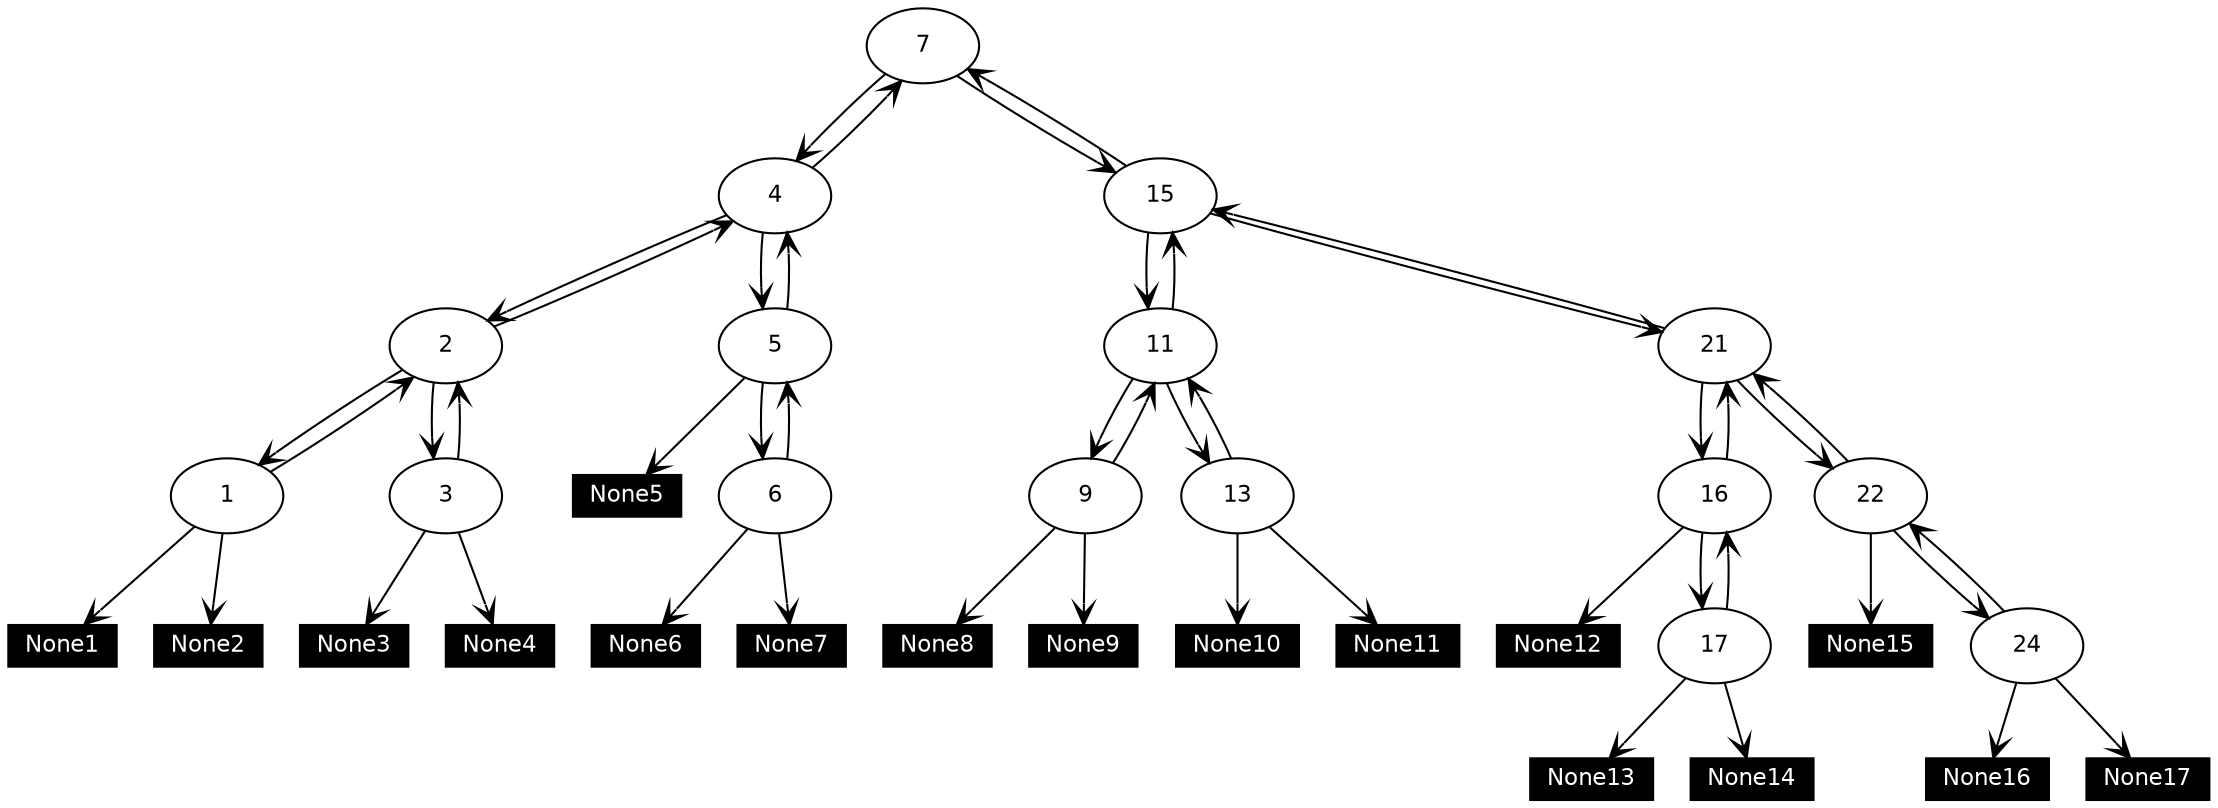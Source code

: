 digraph BST{
	node [fontsize=11 fontname="Helvetica"];
	edge [arrowhead=vee];
	7 -> 4;
	7 -> 15;
	4 -> 2;
	4 -> 5;
	4 -> 7;
	2 -> 1;
	2 -> 3;
	2 -> 4;
	None1 [height=.25 width=.5 style=filled fontcolor=white fillcolor=black shape=box];
	1 -> None1;
	None2 [height=.25 width=.5 style=filled fontcolor=white fillcolor=black shape=box];
	1 -> None2;
	1 -> 2;
	None3 [height=.25 width=.5 style=filled fontcolor=white fillcolor=black shape=box];
	3 -> None3;
	None4 [height=.25 width=.5 style=filled fontcolor=white fillcolor=black shape=box];
	3 -> None4;
	3 -> 2;
	None5 [height=.25 width=.5 style=filled fontcolor=white fillcolor=black shape=box];
	5 -> None5;
	5 -> 6;
	5 -> 4;
	None6 [height=.25 width=.5 style=filled fontcolor=white fillcolor=black shape=box];
	6 -> None6;
	None7 [height=.25 width=.5 style=filled fontcolor=white fillcolor=black shape=box];
	6 -> None7;
	6 -> 5;
	15 -> 11;
	15 -> 21;
	15 -> 7;
	11 -> 9;
	11 -> 13;
	11 -> 15;
	None8 [height=.25 width=.5 style=filled fontcolor=white fillcolor=black shape=box];
	9 -> None8;
	None9 [height=.25 width=.5 style=filled fontcolor=white fillcolor=black shape=box];
	9 -> None9;
	9 -> 11;
	None10 [height=.25 width=.5 style=filled fontcolor=white fillcolor=black shape=box];
	13 -> None10;
	None11 [height=.25 width=.5 style=filled fontcolor=white fillcolor=black shape=box];
	13 -> None11;
	13 -> 11;
	21 -> 16;
	21 -> 22;
	21 -> 15;
	None12 [height=.25 width=.5 style=filled fontcolor=white fillcolor=black shape=box];
	16 -> None12;
	16 -> 17;
	16 -> 21;
	None13 [height=.25 width=.5 style=filled fontcolor=white fillcolor=black shape=box];
	17 -> None13;
	None14 [height=.25 width=.5 style=filled fontcolor=white fillcolor=black shape=box];
	17 -> None14;
	17 -> 16;
	None15 [height=.25 width=.5 style=filled fontcolor=white fillcolor=black shape=box];
	22 -> None15;
	22 -> 24;
	22 -> 21;
	None16 [height=.25 width=.5 style=filled fontcolor=white fillcolor=black shape=box];
	24 -> None16;
	None17 [height=.25 width=.5 style=filled fontcolor=white fillcolor=black shape=box];
	24 -> None17;
	24 -> 22;
}